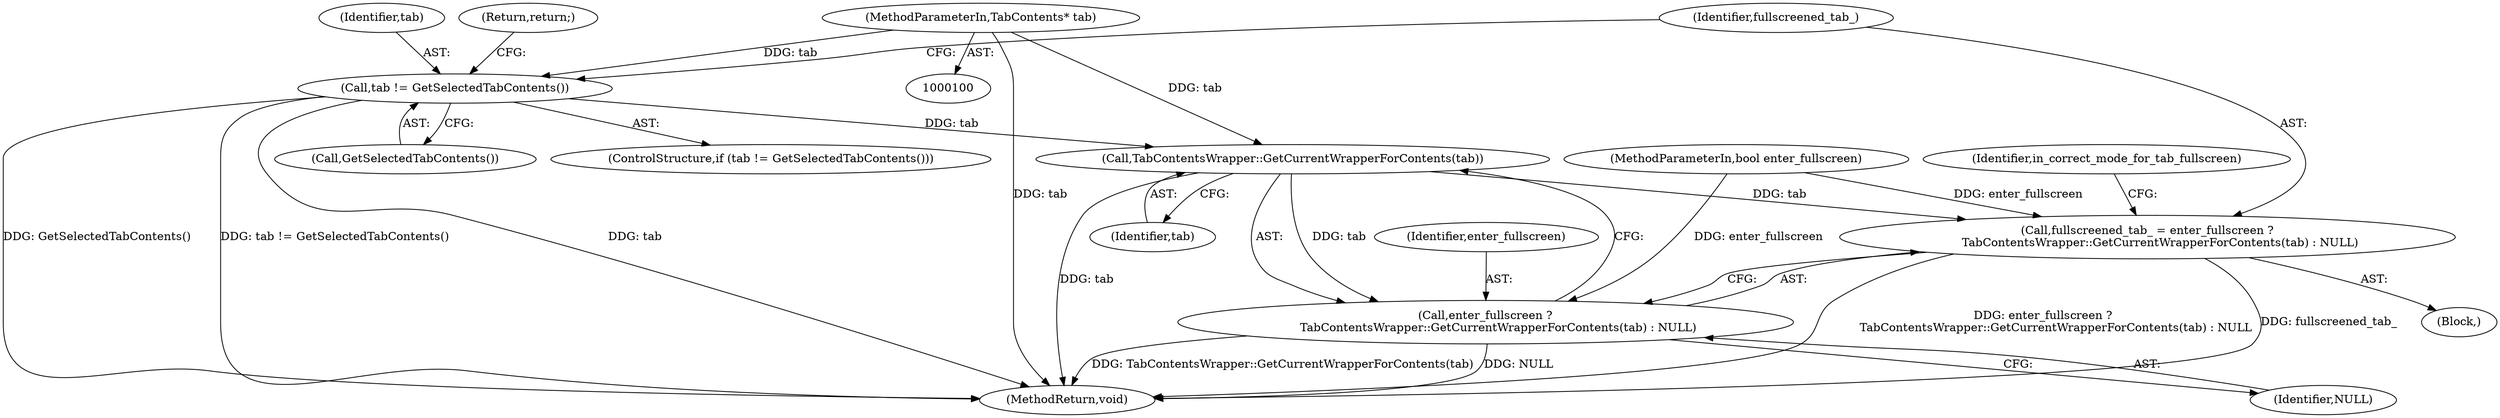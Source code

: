 digraph "0_Chrome_5925dff83699508b5e2735afb0297dfb310e159d@pointer" {
"1000113" [label="(Call,TabContentsWrapper::GetCurrentWrapperForContents(tab))"];
"1000105" [label="(Call,tab != GetSelectedTabContents())"];
"1000101" [label="(MethodParameterIn,TabContents* tab)"];
"1000109" [label="(Call,fullscreened_tab_ = enter_fullscreen ?\n       TabContentsWrapper::GetCurrentWrapperForContents(tab) : NULL)"];
"1000111" [label="(Call,enter_fullscreen ?\n       TabContentsWrapper::GetCurrentWrapperForContents(tab) : NULL)"];
"1000115" [label="(Identifier,NULL)"];
"1000104" [label="(ControlStructure,if (tab != GetSelectedTabContents()))"];
"1000111" [label="(Call,enter_fullscreen ?\n       TabContentsWrapper::GetCurrentWrapperForContents(tab) : NULL)"];
"1000109" [label="(Call,fullscreened_tab_ = enter_fullscreen ?\n       TabContentsWrapper::GetCurrentWrapperForContents(tab) : NULL)"];
"1000114" [label="(Identifier,tab)"];
"1000132" [label="(MethodReturn,void)"];
"1000107" [label="(Call,GetSelectedTabContents())"];
"1000110" [label="(Identifier,fullscreened_tab_)"];
"1000105" [label="(Call,tab != GetSelectedTabContents())"];
"1000113" [label="(Call,TabContentsWrapper::GetCurrentWrapperForContents(tab))"];
"1000103" [label="(Block,)"];
"1000112" [label="(Identifier,enter_fullscreen)"];
"1000106" [label="(Identifier,tab)"];
"1000101" [label="(MethodParameterIn,TabContents* tab)"];
"1000118" [label="(Identifier,in_correct_mode_for_tab_fullscreen)"];
"1000102" [label="(MethodParameterIn,bool enter_fullscreen)"];
"1000108" [label="(Return,return;)"];
"1000113" -> "1000111"  [label="AST: "];
"1000113" -> "1000114"  [label="CFG: "];
"1000114" -> "1000113"  [label="AST: "];
"1000111" -> "1000113"  [label="CFG: "];
"1000113" -> "1000132"  [label="DDG: tab"];
"1000113" -> "1000109"  [label="DDG: tab"];
"1000113" -> "1000111"  [label="DDG: tab"];
"1000105" -> "1000113"  [label="DDG: tab"];
"1000101" -> "1000113"  [label="DDG: tab"];
"1000105" -> "1000104"  [label="AST: "];
"1000105" -> "1000107"  [label="CFG: "];
"1000106" -> "1000105"  [label="AST: "];
"1000107" -> "1000105"  [label="AST: "];
"1000108" -> "1000105"  [label="CFG: "];
"1000110" -> "1000105"  [label="CFG: "];
"1000105" -> "1000132"  [label="DDG: GetSelectedTabContents()"];
"1000105" -> "1000132"  [label="DDG: tab != GetSelectedTabContents()"];
"1000105" -> "1000132"  [label="DDG: tab"];
"1000101" -> "1000105"  [label="DDG: tab"];
"1000101" -> "1000100"  [label="AST: "];
"1000101" -> "1000132"  [label="DDG: tab"];
"1000109" -> "1000103"  [label="AST: "];
"1000109" -> "1000111"  [label="CFG: "];
"1000110" -> "1000109"  [label="AST: "];
"1000111" -> "1000109"  [label="AST: "];
"1000118" -> "1000109"  [label="CFG: "];
"1000109" -> "1000132"  [label="DDG: enter_fullscreen ?\n       TabContentsWrapper::GetCurrentWrapperForContents(tab) : NULL"];
"1000109" -> "1000132"  [label="DDG: fullscreened_tab_"];
"1000102" -> "1000109"  [label="DDG: enter_fullscreen"];
"1000111" -> "1000115"  [label="CFG: "];
"1000112" -> "1000111"  [label="AST: "];
"1000115" -> "1000111"  [label="AST: "];
"1000111" -> "1000132"  [label="DDG: NULL"];
"1000111" -> "1000132"  [label="DDG: TabContentsWrapper::GetCurrentWrapperForContents(tab)"];
"1000102" -> "1000111"  [label="DDG: enter_fullscreen"];
}
